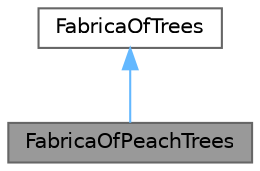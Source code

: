 digraph "FabricaOfPeachTrees"
{
 // LATEX_PDF_SIZE
  bgcolor="transparent";
  edge [fontname=Helvetica,fontsize=10,labelfontname=Helvetica,labelfontsize=10];
  node [fontname=Helvetica,fontsize=10,shape=box,height=0.2,width=0.4];
  Node1 [id="Node000001",label="FabricaOfPeachTrees",height=0.2,width=0.4,color="gray40", fillcolor="grey60", style="filled", fontcolor="black",tooltip=" "];
  Node2 -> Node1 [id="edge1_Node000001_Node000002",dir="back",color="steelblue1",style="solid",tooltip=" "];
  Node2 [id="Node000002",label="FabricaOfTrees",height=0.2,width=0.4,color="gray40", fillcolor="white", style="filled",URL="$class_fabrica_of_trees.html",tooltip="файл содержит абстрактный класс FabricaOfTrees и три класса наследника классы FabricaOfTrees и его на..."];
}
